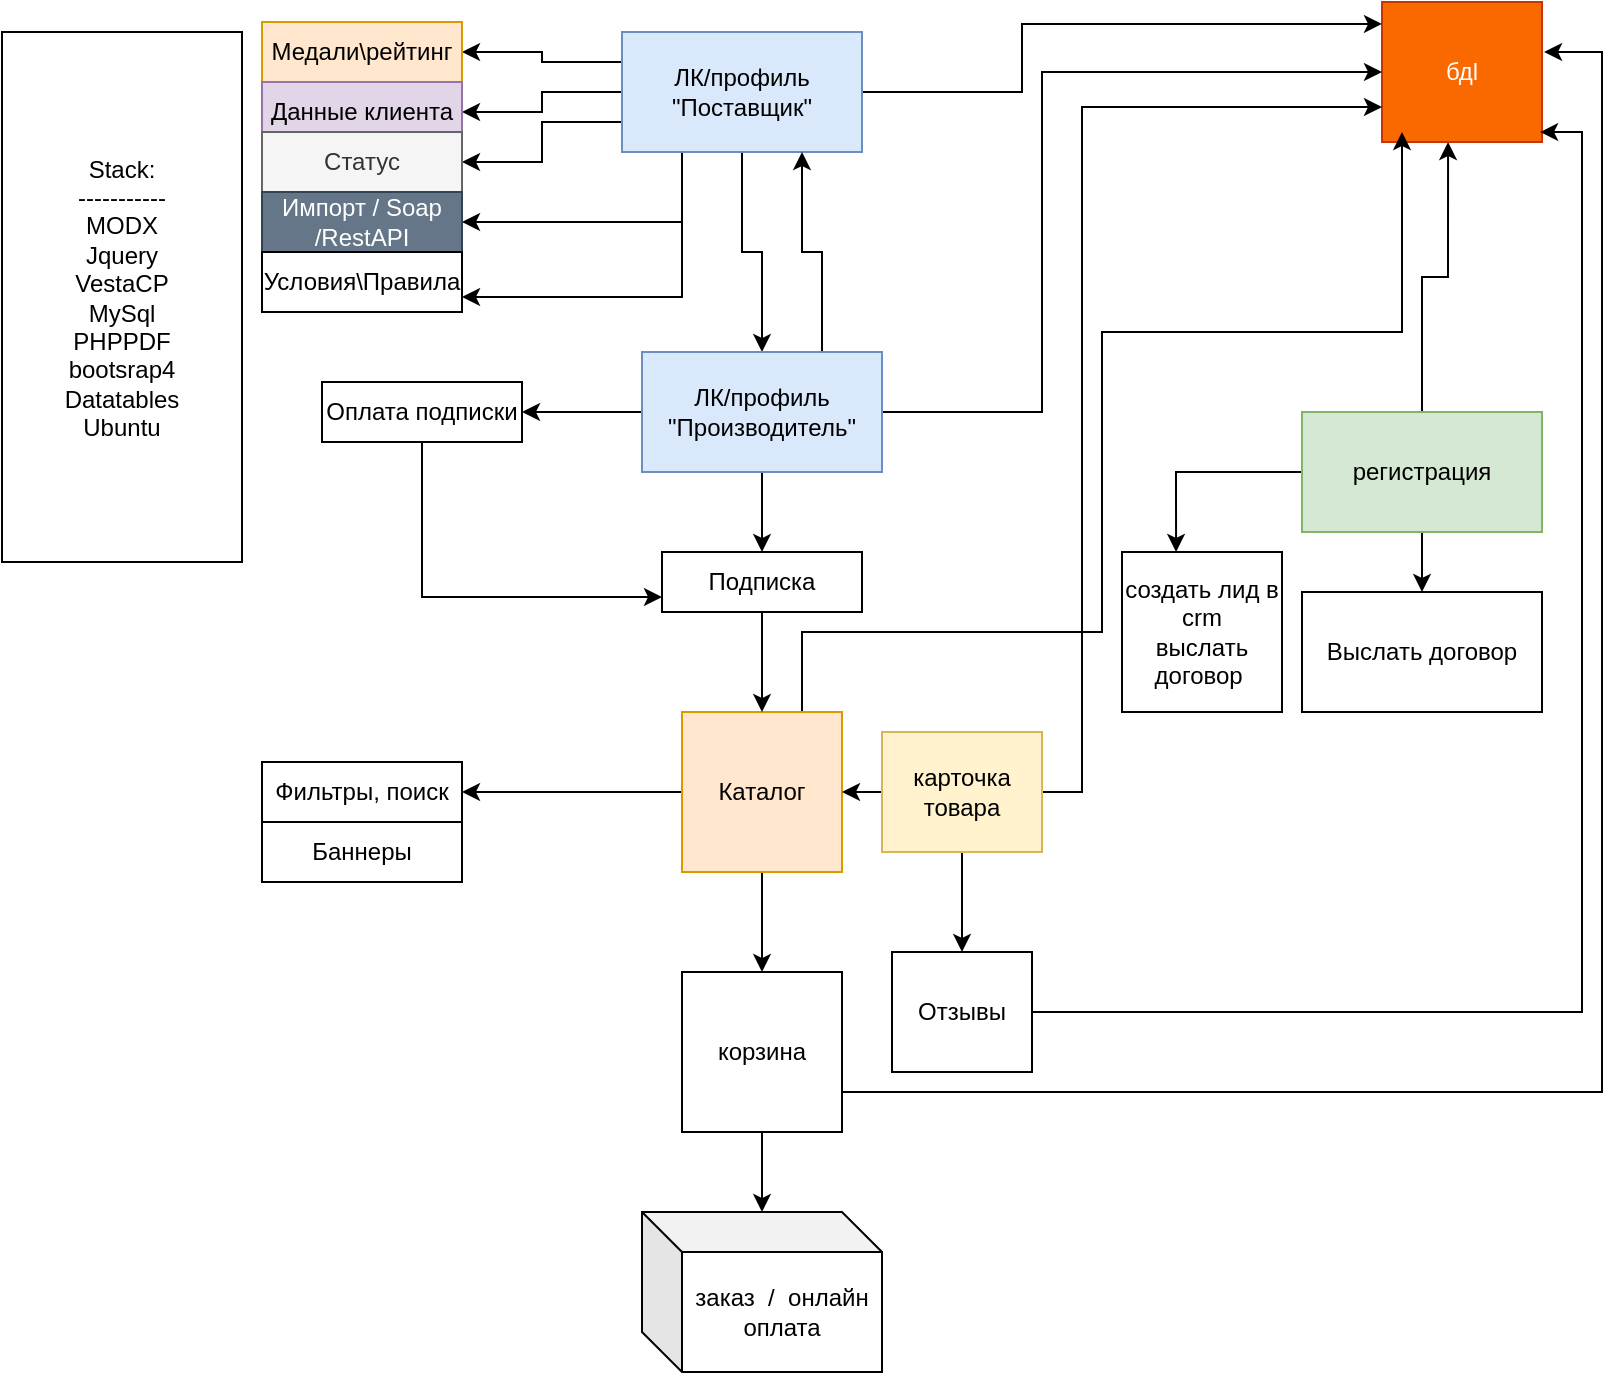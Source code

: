 <mxfile pages="1" version="11.2.6" type="github"><diagram id="WmSkIO0uVksR1aCXXxrn" name="Page-1"><mxGraphModel dx="1422" dy="762" grid="1" gridSize="10" guides="1" tooltips="1" connect="1" arrows="1" fold="1" page="1" pageScale="1" pageWidth="827" pageHeight="1169" math="0" shadow="0"><root><mxCell id="0"/><mxCell id="1" parent="0"/><mxCell id="n64AcrQ59ITzyihHxJUH-25" style="edgeStyle=orthogonalEdgeStyle;rounded=0;orthogonalLoop=1;jettySize=auto;html=1;exitX=0;exitY=0.5;exitDx=0;exitDy=0;entryX=0.338;entryY=0;entryDx=0;entryDy=0;entryPerimeter=0;" edge="1" parent="1" source="n64AcrQ59ITzyihHxJUH-1" target="n64AcrQ59ITzyihHxJUH-24"><mxGeometry relative="1" as="geometry"/></mxCell><mxCell id="n64AcrQ59ITzyihHxJUH-26" style="edgeStyle=orthogonalEdgeStyle;rounded=0;orthogonalLoop=1;jettySize=auto;html=1;exitX=0.5;exitY=1;exitDx=0;exitDy=0;" edge="1" parent="1" source="n64AcrQ59ITzyihHxJUH-1" target="n64AcrQ59ITzyihHxJUH-22"><mxGeometry relative="1" as="geometry"/></mxCell><mxCell id="n64AcrQ59ITzyihHxJUH-35" style="edgeStyle=orthogonalEdgeStyle;rounded=0;orthogonalLoop=1;jettySize=auto;html=1;exitX=0.5;exitY=0;exitDx=0;exitDy=0;entryX=0.413;entryY=1;entryDx=0;entryDy=0;entryPerimeter=0;" edge="1" parent="1" source="n64AcrQ59ITzyihHxJUH-1" target="n64AcrQ59ITzyihHxJUH-2"><mxGeometry relative="1" as="geometry"/></mxCell><mxCell id="n64AcrQ59ITzyihHxJUH-1" value="регистрация" style="rounded=0;whiteSpace=wrap;html=1;fillColor=#d5e8d4;strokeColor=#82b366;" vertex="1" parent="1"><mxGeometry x="660" y="205" width="120" height="60" as="geometry"/></mxCell><mxCell id="n64AcrQ59ITzyihHxJUH-2" value="бдl" style="rounded=0;whiteSpace=wrap;html=1;fillColor=#fa6800;strokeColor=#C73500;fontColor=#ffffff;" vertex="1" parent="1"><mxGeometry x="700" width="80" height="70" as="geometry"/></mxCell><mxCell id="n64AcrQ59ITzyihHxJUH-14" style="edgeStyle=orthogonalEdgeStyle;rounded=0;orthogonalLoop=1;jettySize=auto;html=1;exitX=0;exitY=0.25;exitDx=0;exitDy=0;entryX=1;entryY=0.5;entryDx=0;entryDy=0;" edge="1" parent="1" source="n64AcrQ59ITzyihHxJUH-5" target="n64AcrQ59ITzyihHxJUH-13"><mxGeometry relative="1" as="geometry"><mxPoint x="320" y="15" as="targetPoint"/></mxGeometry></mxCell><mxCell id="n64AcrQ59ITzyihHxJUH-20" style="edgeStyle=orthogonalEdgeStyle;rounded=0;orthogonalLoop=1;jettySize=auto;html=1;exitX=0;exitY=0.5;exitDx=0;exitDy=0;entryX=1;entryY=0.5;entryDx=0;entryDy=0;" edge="1" parent="1" source="n64AcrQ59ITzyihHxJUH-5" target="n64AcrQ59ITzyihHxJUH-17"><mxGeometry relative="1" as="geometry"/></mxCell><mxCell id="n64AcrQ59ITzyihHxJUH-21" style="edgeStyle=orthogonalEdgeStyle;rounded=0;orthogonalLoop=1;jettySize=auto;html=1;exitX=0;exitY=0.75;exitDx=0;exitDy=0;entryX=1;entryY=0.5;entryDx=0;entryDy=0;" edge="1" parent="1" source="n64AcrQ59ITzyihHxJUH-5" target="n64AcrQ59ITzyihHxJUH-19"><mxGeometry relative="1" as="geometry"/></mxCell><mxCell id="n64AcrQ59ITzyihHxJUH-30" style="edgeStyle=orthogonalEdgeStyle;rounded=0;orthogonalLoop=1;jettySize=auto;html=1;exitX=0.5;exitY=1;exitDx=0;exitDy=0;entryX=0.5;entryY=0;entryDx=0;entryDy=0;" edge="1" parent="1" source="n64AcrQ59ITzyihHxJUH-5" target="n64AcrQ59ITzyihHxJUH-29"><mxGeometry relative="1" as="geometry"/></mxCell><mxCell id="n64AcrQ59ITzyihHxJUH-34" style="edgeStyle=orthogonalEdgeStyle;rounded=0;orthogonalLoop=1;jettySize=auto;html=1;exitX=1;exitY=0.5;exitDx=0;exitDy=0;entryX=0;entryY=0.157;entryDx=0;entryDy=0;entryPerimeter=0;" edge="1" parent="1" source="n64AcrQ59ITzyihHxJUH-5" target="n64AcrQ59ITzyihHxJUH-2"><mxGeometry relative="1" as="geometry"><Array as="points"><mxPoint x="520" y="45"/><mxPoint x="520" y="11"/></Array></mxGeometry></mxCell><mxCell id="n64AcrQ59ITzyihHxJUH-42" style="edgeStyle=orthogonalEdgeStyle;rounded=0;orthogonalLoop=1;jettySize=auto;html=1;exitX=0.25;exitY=1;exitDx=0;exitDy=0;entryX=1;entryY=0.5;entryDx=0;entryDy=0;" edge="1" parent="1" source="n64AcrQ59ITzyihHxJUH-5" target="n64AcrQ59ITzyihHxJUH-41"><mxGeometry relative="1" as="geometry"/></mxCell><mxCell id="n64AcrQ59ITzyihHxJUH-44" style="edgeStyle=orthogonalEdgeStyle;rounded=0;orthogonalLoop=1;jettySize=auto;html=1;exitX=0.25;exitY=1;exitDx=0;exitDy=0;entryX=1;entryY=0.75;entryDx=0;entryDy=0;" edge="1" parent="1" source="n64AcrQ59ITzyihHxJUH-5" target="n64AcrQ59ITzyihHxJUH-43"><mxGeometry relative="1" as="geometry"/></mxCell><mxCell id="n64AcrQ59ITzyihHxJUH-5" value="ЛК/профиль &quot;Поставщик&quot;" style="rounded=0;whiteSpace=wrap;html=1;fillColor=#dae8fc;strokeColor=#6c8ebf;" vertex="1" parent="1"><mxGeometry x="320" y="15" width="120" height="60" as="geometry"/></mxCell><mxCell id="n64AcrQ59ITzyihHxJUH-13" value="Медали\рейтинг" style="rounded=0;whiteSpace=wrap;html=1;fillColor=#ffe6cc;strokeColor=#d79b00;" vertex="1" parent="1"><mxGeometry x="140" y="10" width="100" height="30" as="geometry"/></mxCell><mxCell id="n64AcrQ59ITzyihHxJUH-17" value="Данные клиента" style="rounded=0;whiteSpace=wrap;html=1;fillColor=#e1d5e7;strokeColor=#9673a6;" vertex="1" parent="1"><mxGeometry x="140" y="40" width="100" height="30" as="geometry"/></mxCell><mxCell id="n64AcrQ59ITzyihHxJUH-19" value="Статус" style="rounded=0;whiteSpace=wrap;html=1;fillColor=#f5f5f5;strokeColor=#666666;fontColor=#333333;" vertex="1" parent="1"><mxGeometry x="140" y="65" width="100" height="30" as="geometry"/></mxCell><mxCell id="n64AcrQ59ITzyihHxJUH-22" value="Выслать договор" style="rounded=0;whiteSpace=wrap;html=1;" vertex="1" parent="1"><mxGeometry x="660" y="295" width="120" height="60" as="geometry"/></mxCell><mxCell id="n64AcrQ59ITzyihHxJUH-24" value="создать лид в crm&lt;br&gt;выслать договор&amp;nbsp;" style="whiteSpace=wrap;html=1;aspect=fixed;" vertex="1" parent="1"><mxGeometry x="570" y="275" width="80" height="80" as="geometry"/></mxCell><mxCell id="n64AcrQ59ITzyihHxJUH-27" value="Stack:&lt;br&gt;-----------&lt;br&gt;MODX&lt;br&gt;Jquery&lt;br&gt;VestaCP&lt;br&gt;MySql&lt;br&gt;PHPPDF&lt;br&gt;bootsrap4&lt;br&gt;Datatables&lt;br&gt;Ubuntu" style="rounded=0;whiteSpace=wrap;html=1;" vertex="1" parent="1"><mxGeometry x="10" y="15" width="120" height="265" as="geometry"/></mxCell><mxCell id="n64AcrQ59ITzyihHxJUH-33" style="edgeStyle=orthogonalEdgeStyle;rounded=0;orthogonalLoop=1;jettySize=auto;html=1;exitX=1;exitY=0.5;exitDx=0;exitDy=0;entryX=0;entryY=0.5;entryDx=0;entryDy=0;" edge="1" parent="1" source="n64AcrQ59ITzyihHxJUH-29" target="n64AcrQ59ITzyihHxJUH-2"><mxGeometry relative="1" as="geometry"><Array as="points"><mxPoint x="530" y="205"/><mxPoint x="530" y="35"/></Array></mxGeometry></mxCell><mxCell id="n64AcrQ59ITzyihHxJUH-38" style="edgeStyle=orthogonalEdgeStyle;rounded=0;orthogonalLoop=1;jettySize=auto;html=1;exitX=0.75;exitY=0;exitDx=0;exitDy=0;entryX=0.75;entryY=1;entryDx=0;entryDy=0;" edge="1" parent="1" source="n64AcrQ59ITzyihHxJUH-29" target="n64AcrQ59ITzyihHxJUH-5"><mxGeometry relative="1" as="geometry"/></mxCell><mxCell id="n64AcrQ59ITzyihHxJUH-61" style="edgeStyle=orthogonalEdgeStyle;rounded=0;orthogonalLoop=1;jettySize=auto;html=1;exitX=0.5;exitY=1;exitDx=0;exitDy=0;entryX=0.5;entryY=0;entryDx=0;entryDy=0;" edge="1" parent="1" source="n64AcrQ59ITzyihHxJUH-29" target="n64AcrQ59ITzyihHxJUH-57"><mxGeometry relative="1" as="geometry"/></mxCell><mxCell id="n64AcrQ59ITzyihHxJUH-64" style="edgeStyle=orthogonalEdgeStyle;rounded=0;orthogonalLoop=1;jettySize=auto;html=1;exitX=0;exitY=0.5;exitDx=0;exitDy=0;entryX=1;entryY=0.5;entryDx=0;entryDy=0;" edge="1" parent="1" source="n64AcrQ59ITzyihHxJUH-29" target="n64AcrQ59ITzyihHxJUH-63"><mxGeometry relative="1" as="geometry"/></mxCell><mxCell id="n64AcrQ59ITzyihHxJUH-29" value="ЛК/профиль &quot;Производитель&quot;" style="rounded=0;whiteSpace=wrap;html=1;fillColor=#dae8fc;strokeColor=#6c8ebf;" vertex="1" parent="1"><mxGeometry x="330" y="175" width="120" height="60" as="geometry"/></mxCell><mxCell id="n64AcrQ59ITzyihHxJUH-41" value="Импорт / Soap /RestAPI" style="rounded=0;whiteSpace=wrap;html=1;fillColor=#647687;strokeColor=#314354;fontColor=#ffffff;" vertex="1" parent="1"><mxGeometry x="140" y="95" width="100" height="30" as="geometry"/></mxCell><mxCell id="n64AcrQ59ITzyihHxJUH-43" value="Условия\Правила" style="rounded=0;whiteSpace=wrap;html=1;" vertex="1" parent="1"><mxGeometry x="140" y="125" width="100" height="30" as="geometry"/></mxCell><mxCell id="n64AcrQ59ITzyihHxJUH-48" style="edgeStyle=orthogonalEdgeStyle;rounded=0;orthogonalLoop=1;jettySize=auto;html=1;exitX=0.5;exitY=1;exitDx=0;exitDy=0;entryX=0.5;entryY=0;entryDx=0;entryDy=0;" edge="1" parent="1" source="n64AcrQ59ITzyihHxJUH-46" target="n64AcrQ59ITzyihHxJUH-47"><mxGeometry relative="1" as="geometry"/></mxCell><mxCell id="n64AcrQ59ITzyihHxJUH-51" style="edgeStyle=orthogonalEdgeStyle;rounded=0;orthogonalLoop=1;jettySize=auto;html=1;exitX=0;exitY=0.5;exitDx=0;exitDy=0;" edge="1" parent="1" source="n64AcrQ59ITzyihHxJUH-46"><mxGeometry relative="1" as="geometry"><mxPoint x="240" y="395" as="targetPoint"/></mxGeometry></mxCell><mxCell id="n64AcrQ59ITzyihHxJUH-53" style="edgeStyle=orthogonalEdgeStyle;rounded=0;orthogonalLoop=1;jettySize=auto;html=1;exitX=1;exitY=0.5;exitDx=0;exitDy=0;entryX=0;entryY=0.75;entryDx=0;entryDy=0;" edge="1" parent="1" source="n64AcrQ59ITzyihHxJUH-52" target="n64AcrQ59ITzyihHxJUH-2"><mxGeometry relative="1" as="geometry"><Array as="points"><mxPoint x="550" y="395"/><mxPoint x="550" y="53"/></Array></mxGeometry></mxCell><mxCell id="n64AcrQ59ITzyihHxJUH-71" style="edgeStyle=orthogonalEdgeStyle;rounded=0;orthogonalLoop=1;jettySize=auto;html=1;exitX=0.75;exitY=0;exitDx=0;exitDy=0;entryX=0.125;entryY=0.929;entryDx=0;entryDy=0;entryPerimeter=0;" edge="1" parent="1" source="n64AcrQ59ITzyihHxJUH-46" target="n64AcrQ59ITzyihHxJUH-2"><mxGeometry relative="1" as="geometry"><Array as="points"><mxPoint x="410" y="315"/><mxPoint x="560" y="315"/><mxPoint x="560" y="165"/><mxPoint x="710" y="165"/></Array></mxGeometry></mxCell><mxCell id="n64AcrQ59ITzyihHxJUH-46" value="Каталог" style="whiteSpace=wrap;html=1;aspect=fixed;fillColor=#ffe6cc;strokeColor=#d79b00;" vertex="1" parent="1"><mxGeometry x="350" y="355" width="80" height="80" as="geometry"/></mxCell><mxCell id="n64AcrQ59ITzyihHxJUH-50" style="edgeStyle=orthogonalEdgeStyle;rounded=0;orthogonalLoop=1;jettySize=auto;html=1;exitX=0.5;exitY=1;exitDx=0;exitDy=0;" edge="1" parent="1" source="n64AcrQ59ITzyihHxJUH-47" target="n64AcrQ59ITzyihHxJUH-49"><mxGeometry relative="1" as="geometry"/></mxCell><mxCell id="n64AcrQ59ITzyihHxJUH-73" style="edgeStyle=orthogonalEdgeStyle;rounded=0;orthogonalLoop=1;jettySize=auto;html=1;exitX=1;exitY=0.75;exitDx=0;exitDy=0;entryX=1.013;entryY=0.357;entryDx=0;entryDy=0;entryPerimeter=0;" edge="1" parent="1" source="n64AcrQ59ITzyihHxJUH-47" target="n64AcrQ59ITzyihHxJUH-2"><mxGeometry relative="1" as="geometry"><Array as="points"><mxPoint x="810" y="545"/><mxPoint x="810" y="25"/></Array></mxGeometry></mxCell><mxCell id="n64AcrQ59ITzyihHxJUH-47" value="корзина" style="whiteSpace=wrap;html=1;aspect=fixed;" vertex="1" parent="1"><mxGeometry x="350" y="485" width="80" height="80" as="geometry"/></mxCell><mxCell id="n64AcrQ59ITzyihHxJUH-49" value="заказ&amp;nbsp; /&amp;nbsp; онлайн оплата" style="shape=cube;whiteSpace=wrap;html=1;boundedLbl=1;backgroundOutline=1;darkOpacity=0.05;darkOpacity2=0.1;" vertex="1" parent="1"><mxGeometry x="330" y="605" width="120" height="80" as="geometry"/></mxCell><mxCell id="n64AcrQ59ITzyihHxJUH-55" style="edgeStyle=orthogonalEdgeStyle;rounded=0;orthogonalLoop=1;jettySize=auto;html=1;exitX=0;exitY=0.5;exitDx=0;exitDy=0;entryX=1;entryY=0.5;entryDx=0;entryDy=0;" edge="1" parent="1" source="n64AcrQ59ITzyihHxJUH-52" target="n64AcrQ59ITzyihHxJUH-46"><mxGeometry relative="1" as="geometry"/></mxCell><mxCell id="n64AcrQ59ITzyihHxJUH-69" style="edgeStyle=orthogonalEdgeStyle;rounded=0;orthogonalLoop=1;jettySize=auto;html=1;exitX=0.5;exitY=1;exitDx=0;exitDy=0;" edge="1" parent="1" source="n64AcrQ59ITzyihHxJUH-52"><mxGeometry relative="1" as="geometry"><mxPoint x="490" y="475" as="targetPoint"/></mxGeometry></mxCell><mxCell id="n64AcrQ59ITzyihHxJUH-52" value="карточка товара" style="rounded=0;whiteSpace=wrap;html=1;fillColor=#fff2cc;strokeColor=#d6b656;" vertex="1" parent="1"><mxGeometry x="450" y="365" width="80" height="60" as="geometry"/></mxCell><mxCell id="n64AcrQ59ITzyihHxJUH-62" style="edgeStyle=orthogonalEdgeStyle;rounded=0;orthogonalLoop=1;jettySize=auto;html=1;exitX=0.5;exitY=1;exitDx=0;exitDy=0;" edge="1" parent="1" source="n64AcrQ59ITzyihHxJUH-57" target="n64AcrQ59ITzyihHxJUH-46"><mxGeometry relative="1" as="geometry"/></mxCell><mxCell id="n64AcrQ59ITzyihHxJUH-57" value="Подписка" style="rounded=0;whiteSpace=wrap;html=1;" vertex="1" parent="1"><mxGeometry x="340" y="275" width="100" height="30" as="geometry"/></mxCell><mxCell id="n64AcrQ59ITzyihHxJUH-65" style="edgeStyle=orthogonalEdgeStyle;rounded=0;orthogonalLoop=1;jettySize=auto;html=1;exitX=0.5;exitY=1;exitDx=0;exitDy=0;entryX=0;entryY=0.75;entryDx=0;entryDy=0;" edge="1" parent="1" source="n64AcrQ59ITzyihHxJUH-63" target="n64AcrQ59ITzyihHxJUH-57"><mxGeometry relative="1" as="geometry"/></mxCell><mxCell id="n64AcrQ59ITzyihHxJUH-63" value="Оплата подписки" style="rounded=0;whiteSpace=wrap;html=1;" vertex="1" parent="1"><mxGeometry x="170" y="190" width="100" height="30" as="geometry"/></mxCell><mxCell id="n64AcrQ59ITzyihHxJUH-67" value="Фильтры, поиск" style="rounded=0;whiteSpace=wrap;html=1;" vertex="1" parent="1"><mxGeometry x="140" y="380" width="100" height="30" as="geometry"/></mxCell><mxCell id="n64AcrQ59ITzyihHxJUH-68" value="Баннеры" style="rounded=0;whiteSpace=wrap;html=1;" vertex="1" parent="1"><mxGeometry x="140" y="410" width="100" height="30" as="geometry"/></mxCell><mxCell id="n64AcrQ59ITzyihHxJUH-72" style="edgeStyle=orthogonalEdgeStyle;rounded=0;orthogonalLoop=1;jettySize=auto;html=1;exitX=1;exitY=0.5;exitDx=0;exitDy=0;entryX=0.988;entryY=0.929;entryDx=0;entryDy=0;entryPerimeter=0;" edge="1" parent="1" source="n64AcrQ59ITzyihHxJUH-70" target="n64AcrQ59ITzyihHxJUH-2"><mxGeometry relative="1" as="geometry"/></mxCell><mxCell id="n64AcrQ59ITzyihHxJUH-70" value="Отзывы" style="rounded=0;whiteSpace=wrap;html=1;" vertex="1" parent="1"><mxGeometry x="455" y="475" width="70" height="60" as="geometry"/></mxCell></root></mxGraphModel></diagram></mxfile>